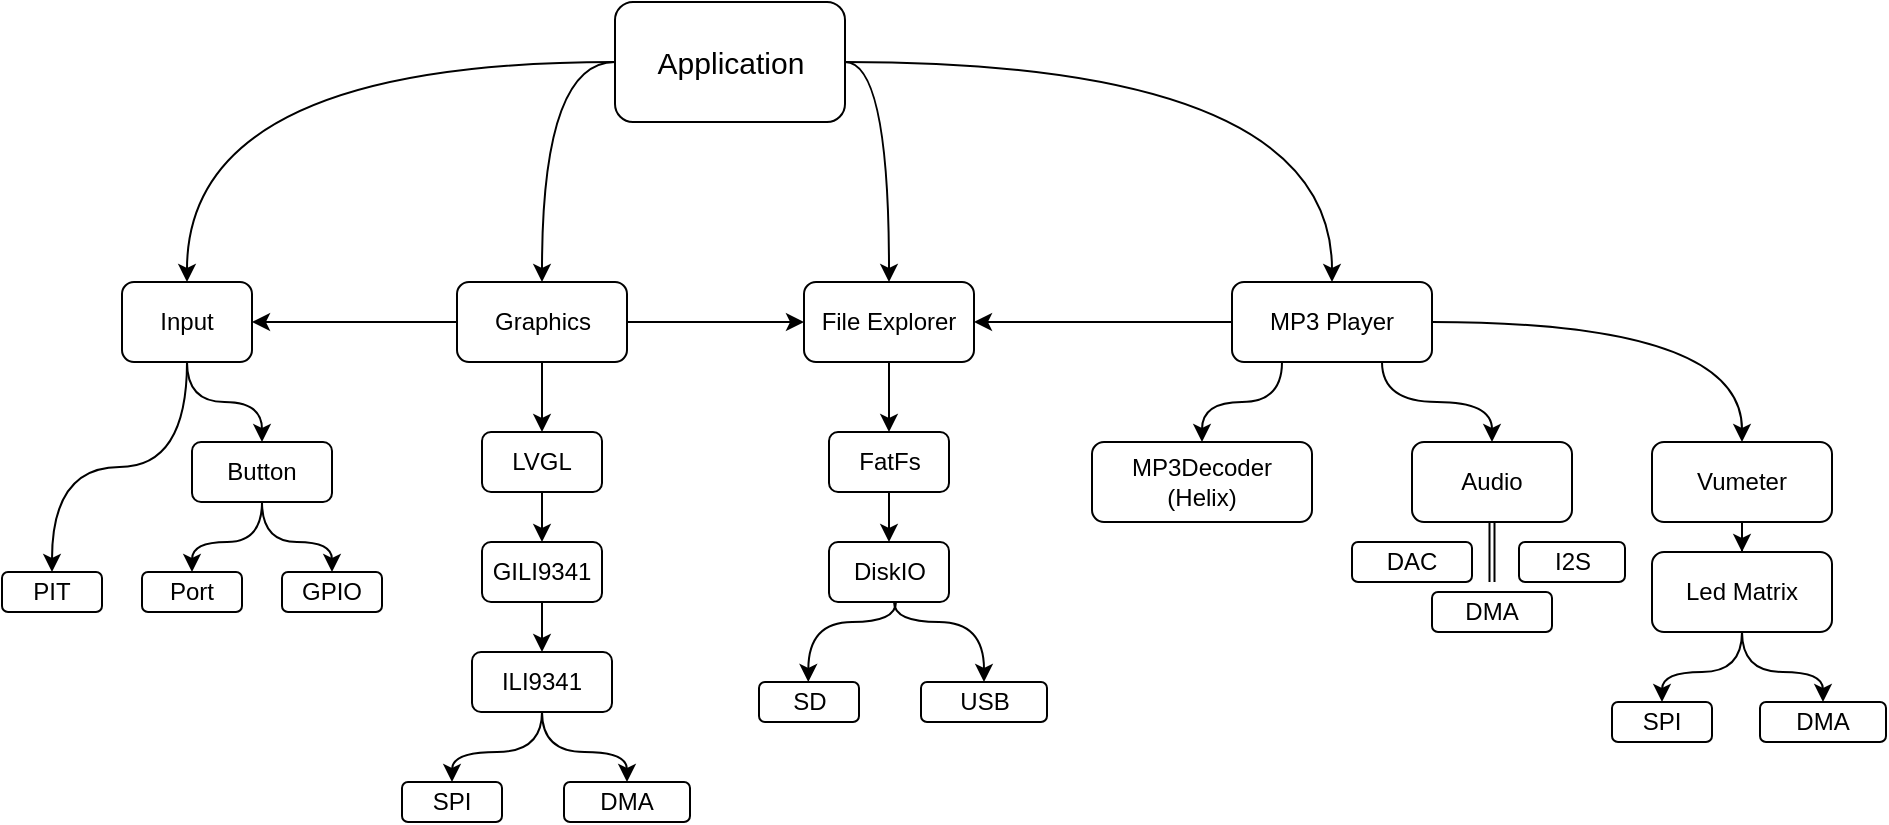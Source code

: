 <mxfile version="10.4.8" type="github"><diagram id="C97nrnu4VFksmI_HuxuL" name="Page-1"><mxGraphModel dx="1167" dy="599" grid="1" gridSize="10" guides="1" tooltips="1" connect="1" arrows="1" fold="1" page="1" pageScale="1" pageWidth="1654" pageHeight="1169" math="0" shadow="0"><root><mxCell id="0"/><mxCell id="1" parent="0"/><mxCell id="sSEopAjNWtljHVmL3cbr-63" style="rounded=0;orthogonalLoop=1;jettySize=auto;html=1;exitX=1;exitY=0.5;exitDx=0;exitDy=0;entryX=0.5;entryY=0;entryDx=0;entryDy=0;edgeStyle=orthogonalEdgeStyle;elbow=vertical;curved=1;" edge="1" parent="1" source="sSEopAjNWtljHVmL3cbr-1" target="sSEopAjNWtljHVmL3cbr-4"><mxGeometry relative="1" as="geometry"/></mxCell><mxCell id="sSEopAjNWtljHVmL3cbr-69" style="edgeStyle=orthogonalEdgeStyle;curved=1;rounded=0;orthogonalLoop=1;jettySize=auto;html=1;exitX=0;exitY=0.5;exitDx=0;exitDy=0;entryX=0.5;entryY=0;entryDx=0;entryDy=0;" edge="1" parent="1" source="sSEopAjNWtljHVmL3cbr-1" target="sSEopAjNWtljHVmL3cbr-38"><mxGeometry relative="1" as="geometry"/></mxCell><mxCell id="sSEopAjNWtljHVmL3cbr-70" style="edgeStyle=orthogonalEdgeStyle;curved=1;rounded=0;orthogonalLoop=1;jettySize=auto;html=1;entryX=0.5;entryY=0;entryDx=0;entryDy=0;exitX=0;exitY=0.5;exitDx=0;exitDy=0;" edge="1" parent="1" source="sSEopAjNWtljHVmL3cbr-1" target="sSEopAjNWtljHVmL3cbr-2"><mxGeometry relative="1" as="geometry"/></mxCell><mxCell id="sSEopAjNWtljHVmL3cbr-75" style="edgeStyle=orthogonalEdgeStyle;curved=1;rounded=0;orthogonalLoop=1;jettySize=auto;html=1;exitX=1;exitY=0.5;exitDx=0;exitDy=0;" edge="1" parent="1" source="sSEopAjNWtljHVmL3cbr-1" target="sSEopAjNWtljHVmL3cbr-10"><mxGeometry relative="1" as="geometry"/></mxCell><mxCell id="sSEopAjNWtljHVmL3cbr-1" value="&lt;font style=&quot;font-size: 15px&quot;&gt;Application&lt;/font&gt;" style="rounded=1;whiteSpace=wrap;html=1;" vertex="1" parent="1"><mxGeometry x="561.5" y="240" width="115" height="60" as="geometry"/></mxCell><mxCell id="sSEopAjNWtljHVmL3cbr-45" style="edgeStyle=orthogonalEdgeStyle;rounded=0;orthogonalLoop=1;jettySize=auto;html=1;curved=1;entryX=0;entryY=0.5;entryDx=0;entryDy=0;" edge="1" parent="1" source="sSEopAjNWtljHVmL3cbr-2" target="sSEopAjNWtljHVmL3cbr-10"><mxGeometry relative="1" as="geometry"><mxPoint x="641.029" y="399.529" as="targetPoint"/></mxGeometry></mxCell><mxCell id="sSEopAjNWtljHVmL3cbr-51" style="edgeStyle=orthogonalEdgeStyle;rounded=0;orthogonalLoop=1;jettySize=auto;html=1;entryX=0.5;entryY=0;entryDx=0;entryDy=0;" edge="1" parent="1" source="sSEopAjNWtljHVmL3cbr-2" target="sSEopAjNWtljHVmL3cbr-37"><mxGeometry relative="1" as="geometry"/></mxCell><mxCell id="sSEopAjNWtljHVmL3cbr-62" style="edgeStyle=orthogonalEdgeStyle;rounded=0;orthogonalLoop=1;jettySize=auto;html=1;entryX=1;entryY=0.5;entryDx=0;entryDy=0;" edge="1" parent="1" source="sSEopAjNWtljHVmL3cbr-2" target="sSEopAjNWtljHVmL3cbr-38"><mxGeometry relative="1" as="geometry"/></mxCell><mxCell id="sSEopAjNWtljHVmL3cbr-2" value="Graphics" style="rounded=1;whiteSpace=wrap;html=1;" vertex="1" parent="1"><mxGeometry x="482.5" y="380" width="85" height="40" as="geometry"/></mxCell><mxCell id="sSEopAjNWtljHVmL3cbr-46" style="edgeStyle=orthogonalEdgeStyle;rounded=0;orthogonalLoop=1;jettySize=auto;html=1;entryX=1;entryY=0.5;entryDx=0;entryDy=0;curved=1;" edge="1" parent="1" source="sSEopAjNWtljHVmL3cbr-4" target="sSEopAjNWtljHVmL3cbr-10"><mxGeometry relative="1" as="geometry"/></mxCell><mxCell id="sSEopAjNWtljHVmL3cbr-48" style="edgeStyle=orthogonalEdgeStyle;rounded=0;orthogonalLoop=1;jettySize=auto;html=1;exitX=1;exitY=0.5;exitDx=0;exitDy=0;entryX=0.5;entryY=0;entryDx=0;entryDy=0;curved=1;" edge="1" parent="1" source="sSEopAjNWtljHVmL3cbr-4" target="sSEopAjNWtljHVmL3cbr-7"><mxGeometry relative="1" as="geometry"/></mxCell><mxCell id="sSEopAjNWtljHVmL3cbr-49" style="edgeStyle=orthogonalEdgeStyle;rounded=0;orthogonalLoop=1;jettySize=auto;html=1;exitX=0.25;exitY=1;exitDx=0;exitDy=0;entryX=0.5;entryY=0;entryDx=0;entryDy=0;curved=1;" edge="1" parent="1" source="sSEopAjNWtljHVmL3cbr-4" target="sSEopAjNWtljHVmL3cbr-9"><mxGeometry relative="1" as="geometry"/></mxCell><mxCell id="sSEopAjNWtljHVmL3cbr-50" style="edgeStyle=orthogonalEdgeStyle;rounded=0;orthogonalLoop=1;jettySize=auto;html=1;exitX=0.75;exitY=1;exitDx=0;exitDy=0;entryX=0.5;entryY=0;entryDx=0;entryDy=0;curved=1;" edge="1" parent="1" source="sSEopAjNWtljHVmL3cbr-4" target="sSEopAjNWtljHVmL3cbr-8"><mxGeometry relative="1" as="geometry"/></mxCell><mxCell id="sSEopAjNWtljHVmL3cbr-4" value="MP3 Player&lt;br&gt;" style="rounded=1;whiteSpace=wrap;html=1;" vertex="1" parent="1"><mxGeometry x="870" y="380" width="100" height="40" as="geometry"/></mxCell><mxCell id="sSEopAjNWtljHVmL3cbr-22" style="edgeStyle=orthogonalEdgeStyle;rounded=0;orthogonalLoop=1;jettySize=auto;html=1;entryX=0.5;entryY=0;entryDx=0;entryDy=0;" edge="1" parent="1" source="sSEopAjNWtljHVmL3cbr-6" target="sSEopAjNWtljHVmL3cbr-15"><mxGeometry relative="1" as="geometry"/></mxCell><mxCell id="sSEopAjNWtljHVmL3cbr-6" value="FatFs&lt;br&gt;" style="rounded=1;whiteSpace=wrap;html=1;" vertex="1" parent="1"><mxGeometry x="668.5" y="455" width="60" height="30" as="geometry"/></mxCell><mxCell id="sSEopAjNWtljHVmL3cbr-36" value="" style="edgeStyle=orthogonalEdgeStyle;rounded=0;orthogonalLoop=1;jettySize=auto;html=1;entryX=0.5;entryY=0;entryDx=0;entryDy=0;" edge="1" parent="1" source="sSEopAjNWtljHVmL3cbr-7" target="sSEopAjNWtljHVmL3cbr-34"><mxGeometry relative="1" as="geometry"><mxPoint x="1125" y="580" as="targetPoint"/></mxGeometry></mxCell><mxCell id="sSEopAjNWtljHVmL3cbr-7" value="Vumeter&lt;br&gt;" style="rounded=1;whiteSpace=wrap;html=1;" vertex="1" parent="1"><mxGeometry x="1080" y="460" width="90" height="40" as="geometry"/></mxCell><mxCell id="sSEopAjNWtljHVmL3cbr-8" value="Audio" style="rounded=1;whiteSpace=wrap;html=1;" vertex="1" parent="1"><mxGeometry x="960" y="460" width="80" height="40" as="geometry"/></mxCell><mxCell id="sSEopAjNWtljHVmL3cbr-9" value="MP3Decoder&lt;br&gt;(Helix)&lt;br&gt;" style="rounded=1;whiteSpace=wrap;html=1;" vertex="1" parent="1"><mxGeometry x="800" y="460" width="110" height="40" as="geometry"/></mxCell><mxCell id="sSEopAjNWtljHVmL3cbr-19" style="edgeStyle=orthogonalEdgeStyle;rounded=0;orthogonalLoop=1;jettySize=auto;html=1;exitX=0.5;exitY=1;exitDx=0;exitDy=0;entryX=0.5;entryY=0;entryDx=0;entryDy=0;" edge="1" parent="1" source="sSEopAjNWtljHVmL3cbr-10" target="sSEopAjNWtljHVmL3cbr-6"><mxGeometry relative="1" as="geometry"/></mxCell><mxCell id="sSEopAjNWtljHVmL3cbr-10" value="File Explorer&lt;br&gt;" style="rounded=1;whiteSpace=wrap;html=1;" vertex="1" parent="1"><mxGeometry x="656" y="380" width="85" height="40" as="geometry"/></mxCell><mxCell id="sSEopAjNWtljHVmL3cbr-26" style="edgeStyle=orthogonalEdgeStyle;rounded=0;orthogonalLoop=1;jettySize=auto;html=1;entryX=0.493;entryY=0;entryDx=0;entryDy=0;entryPerimeter=0;curved=1;" edge="1" parent="1" source="sSEopAjNWtljHVmL3cbr-15" target="sSEopAjNWtljHVmL3cbr-16"><mxGeometry relative="1" as="geometry"><Array as="points"><mxPoint x="702" y="550"/><mxPoint x="658" y="550"/></Array></mxGeometry></mxCell><mxCell id="sSEopAjNWtljHVmL3cbr-67" style="edgeStyle=orthogonalEdgeStyle;curved=1;rounded=0;orthogonalLoop=1;jettySize=auto;html=1;entryX=0.5;entryY=0;entryDx=0;entryDy=0;" edge="1" parent="1" source="sSEopAjNWtljHVmL3cbr-15" target="sSEopAjNWtljHVmL3cbr-17"><mxGeometry relative="1" as="geometry"><Array as="points"><mxPoint x="701" y="550"/><mxPoint x="746" y="550"/></Array></mxGeometry></mxCell><mxCell id="sSEopAjNWtljHVmL3cbr-15" value="DiskIO&lt;br&gt;" style="rounded=1;whiteSpace=wrap;html=1;" vertex="1" parent="1"><mxGeometry x="668.5" y="510" width="60" height="30" as="geometry"/></mxCell><mxCell id="sSEopAjNWtljHVmL3cbr-16" value="SD&lt;br&gt;" style="rounded=1;whiteSpace=wrap;html=1;" vertex="1" parent="1"><mxGeometry x="633.5" y="580" width="50" height="20" as="geometry"/></mxCell><mxCell id="sSEopAjNWtljHVmL3cbr-17" value="USB&lt;br&gt;" style="rounded=1;whiteSpace=wrap;html=1;" vertex="1" parent="1"><mxGeometry x="714.5" y="580" width="63" height="20" as="geometry"/></mxCell><mxCell id="sSEopAjNWtljHVmL3cbr-27" value="DAC&lt;br&gt;" style="rounded=1;whiteSpace=wrap;html=1;" vertex="1" parent="1"><mxGeometry x="930" y="510" width="60" height="20" as="geometry"/></mxCell><mxCell id="sSEopAjNWtljHVmL3cbr-28" value="I2S&lt;br&gt;" style="rounded=1;whiteSpace=wrap;html=1;" vertex="1" parent="1"><mxGeometry x="1013.5" y="510" width="53" height="20" as="geometry"/></mxCell><mxCell id="sSEopAjNWtljHVmL3cbr-30" value="" style="shape=link;html=1;width=-2.5;entryX=0.5;entryY=1;entryDx=0;entryDy=0;" edge="1" parent="1" target="sSEopAjNWtljHVmL3cbr-8"><mxGeometry width="50" height="50" relative="1" as="geometry"><mxPoint x="1000" y="530" as="sourcePoint"/><mxPoint x="990" y="610" as="targetPoint"/></mxGeometry></mxCell><mxCell id="sSEopAjNWtljHVmL3cbr-32" value="DMA&lt;br&gt;" style="rounded=1;whiteSpace=wrap;html=1;" vertex="1" parent="1"><mxGeometry x="970" y="535" width="60" height="20" as="geometry"/></mxCell><mxCell id="sSEopAjNWtljHVmL3cbr-85" style="edgeStyle=orthogonalEdgeStyle;curved=1;rounded=0;orthogonalLoop=1;jettySize=auto;html=1;exitX=0.5;exitY=1;exitDx=0;exitDy=0;entryX=0.5;entryY=0;entryDx=0;entryDy=0;" edge="1" parent="1" source="sSEopAjNWtljHVmL3cbr-34" target="sSEopAjNWtljHVmL3cbr-81"><mxGeometry relative="1" as="geometry"/></mxCell><mxCell id="sSEopAjNWtljHVmL3cbr-86" style="edgeStyle=orthogonalEdgeStyle;curved=1;rounded=0;orthogonalLoop=1;jettySize=auto;html=1;exitX=0.5;exitY=1;exitDx=0;exitDy=0;" edge="1" parent="1" source="sSEopAjNWtljHVmL3cbr-34" target="sSEopAjNWtljHVmL3cbr-82"><mxGeometry relative="1" as="geometry"/></mxCell><mxCell id="sSEopAjNWtljHVmL3cbr-34" value="Led Matrix&lt;br&gt;" style="rounded=1;whiteSpace=wrap;html=1;" vertex="1" parent="1"><mxGeometry x="1080" y="515" width="90" height="40" as="geometry"/></mxCell><mxCell id="sSEopAjNWtljHVmL3cbr-56" style="edgeStyle=orthogonalEdgeStyle;rounded=0;orthogonalLoop=1;jettySize=auto;html=1;exitX=0.5;exitY=1;exitDx=0;exitDy=0;entryX=0.5;entryY=0;entryDx=0;entryDy=0;" edge="1" parent="1" source="sSEopAjNWtljHVmL3cbr-37" target="sSEopAjNWtljHVmL3cbr-52"><mxGeometry relative="1" as="geometry"/></mxCell><mxCell id="sSEopAjNWtljHVmL3cbr-37" value="LVGL" style="rounded=1;whiteSpace=wrap;html=1;" vertex="1" parent="1"><mxGeometry x="495" y="455" width="60" height="30" as="geometry"/></mxCell><mxCell id="sSEopAjNWtljHVmL3cbr-40" value="" style="edgeStyle=orthogonalEdgeStyle;rounded=0;orthogonalLoop=1;jettySize=auto;html=1;curved=1;" edge="1" parent="1" source="sSEopAjNWtljHVmL3cbr-38" target="sSEopAjNWtljHVmL3cbr-39"><mxGeometry relative="1" as="geometry"/></mxCell><mxCell id="sSEopAjNWtljHVmL3cbr-87" style="edgeStyle=orthogonalEdgeStyle;curved=1;rounded=0;orthogonalLoop=1;jettySize=auto;html=1;entryX=0.5;entryY=0;entryDx=0;entryDy=0;exitX=0.5;exitY=1;exitDx=0;exitDy=0;" edge="1" parent="1" source="sSEopAjNWtljHVmL3cbr-38" target="sSEopAjNWtljHVmL3cbr-60"><mxGeometry relative="1" as="geometry"/></mxCell><mxCell id="sSEopAjNWtljHVmL3cbr-38" value="Input&lt;br&gt;" style="rounded=1;whiteSpace=wrap;html=1;" vertex="1" parent="1"><mxGeometry x="315" y="380" width="65" height="40" as="geometry"/></mxCell><mxCell id="sSEopAjNWtljHVmL3cbr-58" style="edgeStyle=orthogonalEdgeStyle;rounded=0;orthogonalLoop=1;jettySize=auto;html=1;entryX=0.5;entryY=0;entryDx=0;entryDy=0;curved=1;" edge="1" parent="1" source="sSEopAjNWtljHVmL3cbr-39" target="sSEopAjNWtljHVmL3cbr-41"><mxGeometry relative="1" as="geometry"/></mxCell><mxCell id="sSEopAjNWtljHVmL3cbr-59" style="edgeStyle=orthogonalEdgeStyle;rounded=0;orthogonalLoop=1;jettySize=auto;html=1;entryX=0.5;entryY=0;entryDx=0;entryDy=0;curved=1;" edge="1" parent="1" source="sSEopAjNWtljHVmL3cbr-39" target="sSEopAjNWtljHVmL3cbr-42"><mxGeometry relative="1" as="geometry"/></mxCell><mxCell id="sSEopAjNWtljHVmL3cbr-39" value="Button&lt;br&gt;" style="rounded=1;whiteSpace=wrap;html=1;" vertex="1" parent="1"><mxGeometry x="350" y="460" width="70" height="30" as="geometry"/></mxCell><mxCell id="sSEopAjNWtljHVmL3cbr-41" value="Port&lt;br&gt;" style="rounded=1;whiteSpace=wrap;html=1;" vertex="1" parent="1"><mxGeometry x="325" y="525" width="50" height="20" as="geometry"/></mxCell><mxCell id="sSEopAjNWtljHVmL3cbr-42" value="GPIO&lt;br&gt;" style="rounded=1;whiteSpace=wrap;html=1;" vertex="1" parent="1"><mxGeometry x="395" y="525" width="50" height="20" as="geometry"/></mxCell><mxCell id="sSEopAjNWtljHVmL3cbr-57" style="edgeStyle=orthogonalEdgeStyle;rounded=0;orthogonalLoop=1;jettySize=auto;html=1;entryX=0.5;entryY=0;entryDx=0;entryDy=0;" edge="1" parent="1" source="sSEopAjNWtljHVmL3cbr-52" target="sSEopAjNWtljHVmL3cbr-53"><mxGeometry relative="1" as="geometry"/></mxCell><mxCell id="sSEopAjNWtljHVmL3cbr-52" value="GILI9341" style="rounded=1;whiteSpace=wrap;html=1;" vertex="1" parent="1"><mxGeometry x="495" y="510" width="60" height="30" as="geometry"/></mxCell><mxCell id="sSEopAjNWtljHVmL3cbr-77" style="edgeStyle=orthogonalEdgeStyle;curved=1;rounded=0;orthogonalLoop=1;jettySize=auto;html=1;exitX=0.5;exitY=1;exitDx=0;exitDy=0;entryX=0.5;entryY=0;entryDx=0;entryDy=0;" edge="1" parent="1" source="sSEopAjNWtljHVmL3cbr-53" target="sSEopAjNWtljHVmL3cbr-73"><mxGeometry relative="1" as="geometry"/></mxCell><mxCell id="sSEopAjNWtljHVmL3cbr-78" style="edgeStyle=orthogonalEdgeStyle;curved=1;rounded=0;orthogonalLoop=1;jettySize=auto;html=1;entryX=0.5;entryY=0;entryDx=0;entryDy=0;" edge="1" parent="1" source="sSEopAjNWtljHVmL3cbr-53" target="sSEopAjNWtljHVmL3cbr-74"><mxGeometry relative="1" as="geometry"/></mxCell><mxCell id="sSEopAjNWtljHVmL3cbr-53" value="ILI9341" style="rounded=1;whiteSpace=wrap;html=1;" vertex="1" parent="1"><mxGeometry x="490" y="565" width="70" height="30" as="geometry"/></mxCell><mxCell id="sSEopAjNWtljHVmL3cbr-60" value="PIT&lt;br&gt;" style="rounded=1;whiteSpace=wrap;html=1;" vertex="1" parent="1"><mxGeometry x="255" y="525" width="50" height="20" as="geometry"/></mxCell><mxCell id="sSEopAjNWtljHVmL3cbr-73" value="SPI&lt;br&gt;" style="rounded=1;whiteSpace=wrap;html=1;" vertex="1" parent="1"><mxGeometry x="455" y="630" width="50" height="20" as="geometry"/></mxCell><mxCell id="sSEopAjNWtljHVmL3cbr-74" value="DMA" style="rounded=1;whiteSpace=wrap;html=1;" vertex="1" parent="1"><mxGeometry x="536" y="630" width="63" height="20" as="geometry"/></mxCell><mxCell id="sSEopAjNWtljHVmL3cbr-81" value="SPI&lt;br&gt;" style="rounded=1;whiteSpace=wrap;html=1;" vertex="1" parent="1"><mxGeometry x="1060" y="590" width="50" height="20" as="geometry"/></mxCell><mxCell id="sSEopAjNWtljHVmL3cbr-82" value="DMA" style="rounded=1;whiteSpace=wrap;html=1;" vertex="1" parent="1"><mxGeometry x="1134" y="590" width="63" height="20" as="geometry"/></mxCell></root></mxGraphModel></diagram></mxfile>